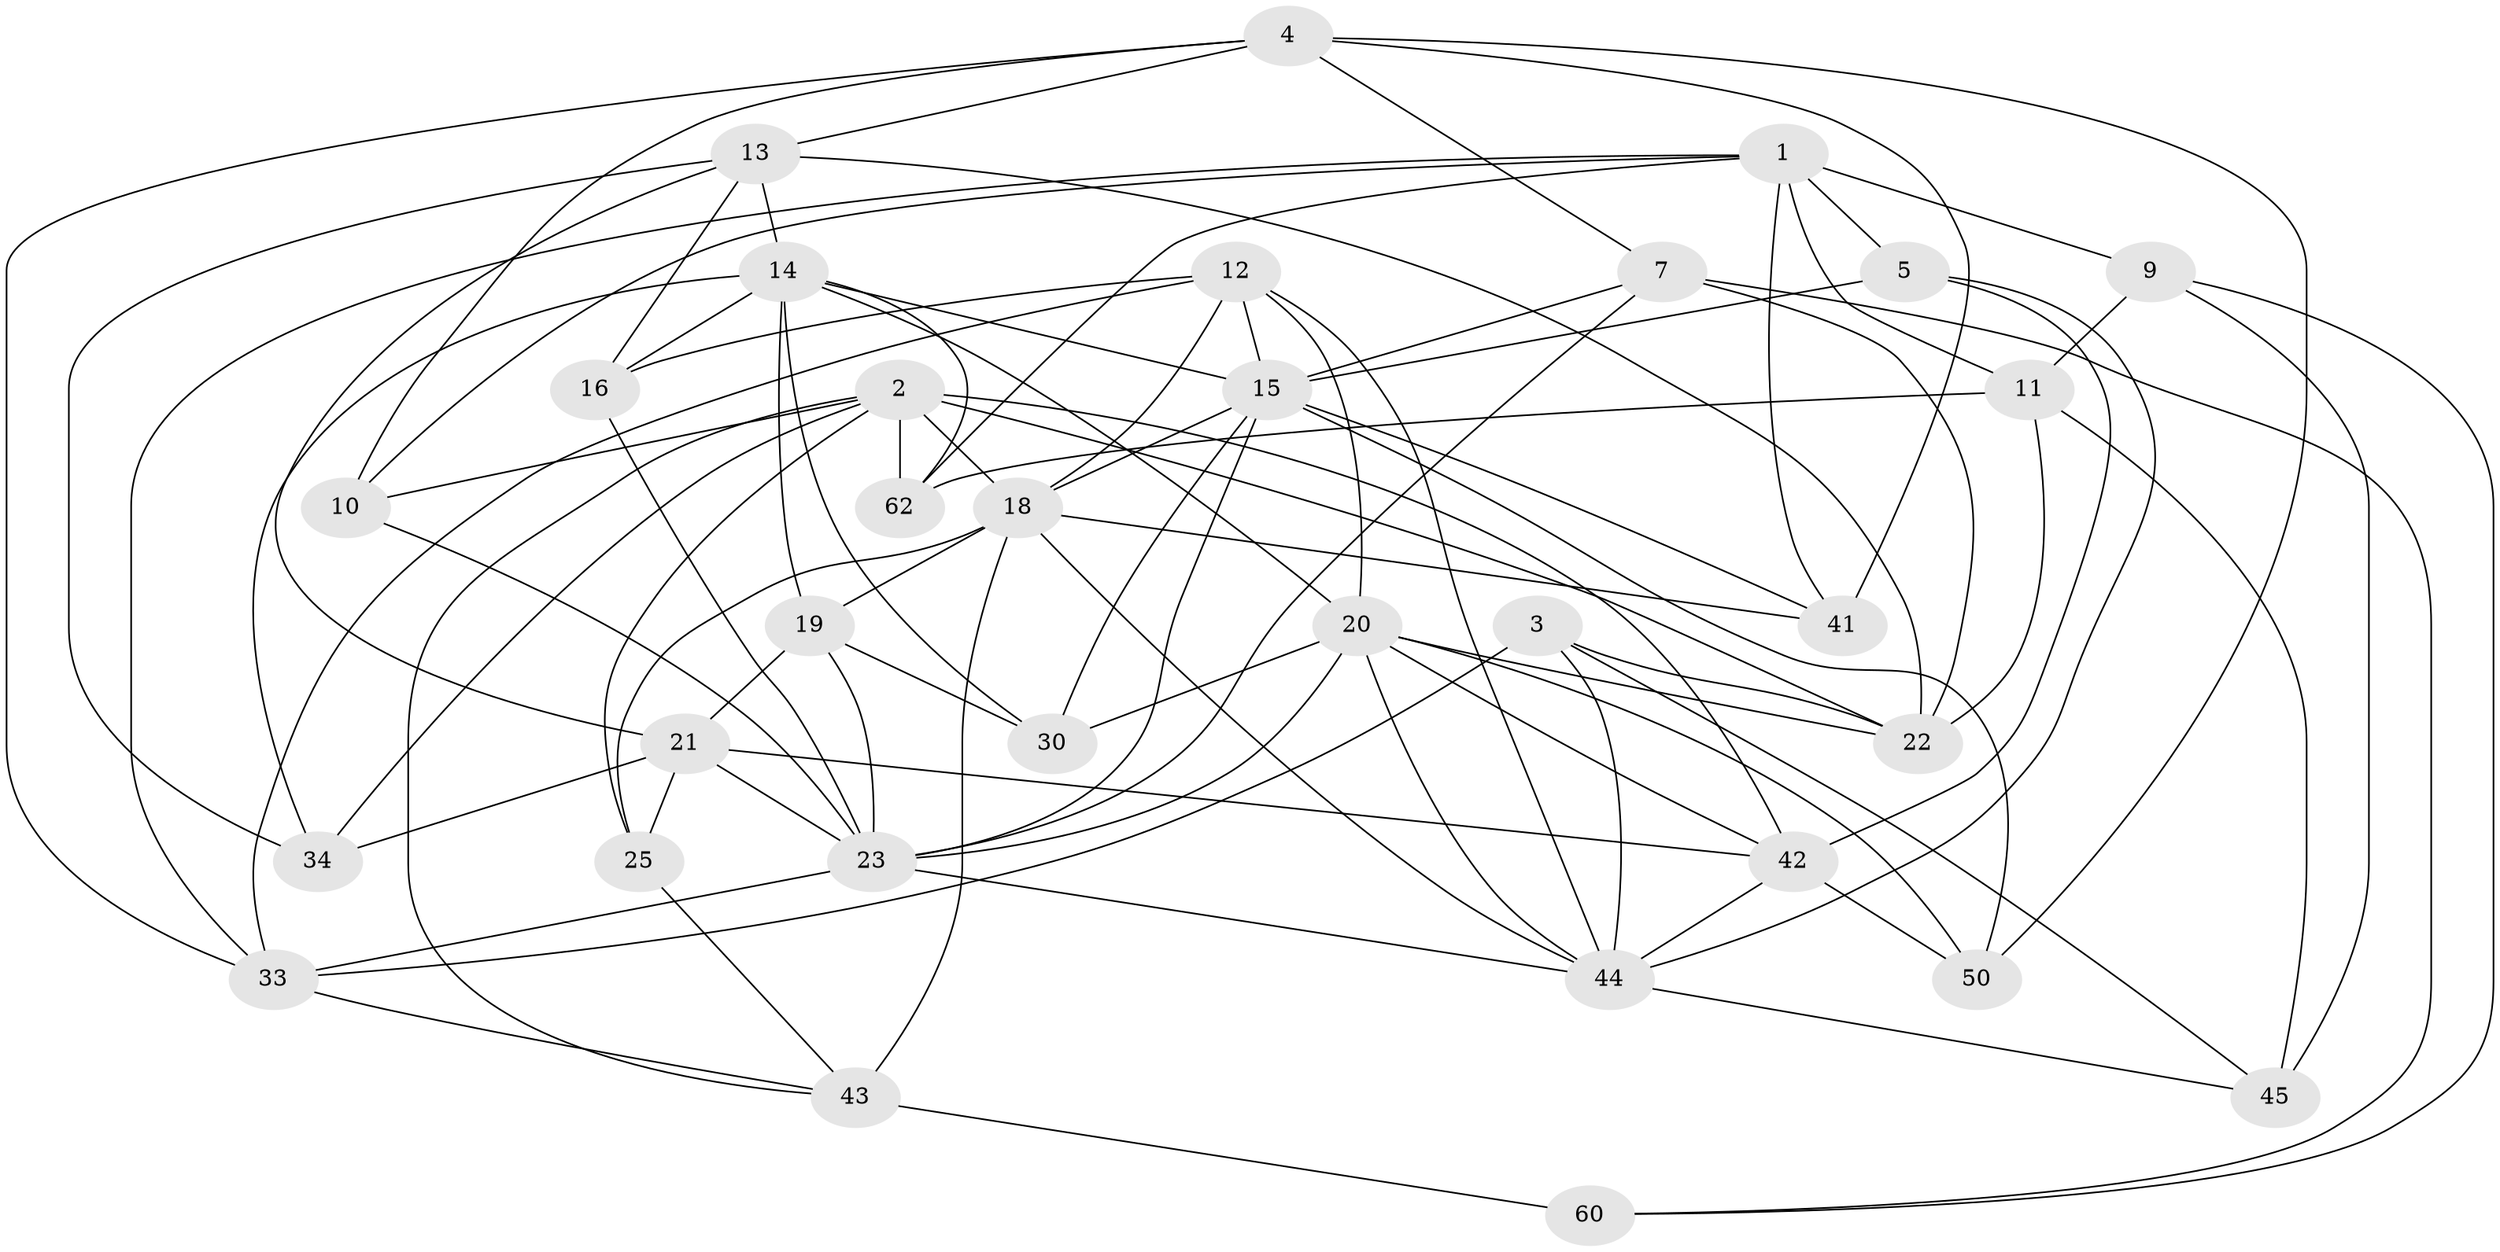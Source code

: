 // original degree distribution, {4: 1.0}
// Generated by graph-tools (version 1.1) at 2025/16/03/09/25 04:16:22]
// undirected, 32 vertices, 89 edges
graph export_dot {
graph [start="1"]
  node [color=gray90,style=filled];
  1 [super="+8+27+6"];
  2 [super="+35"];
  3;
  4 [super="+31"];
  5;
  7 [super="+52"];
  9;
  10;
  11 [super="+64"];
  12 [super="+51"];
  13 [super="+17"];
  14 [super="+63+38"];
  15 [super="+39+37"];
  16;
  18 [super="+24"];
  19 [super="+28+55"];
  20 [super="+59+26"];
  21 [super="+61"];
  22 [super="+48"];
  23 [super="+56+32"];
  25;
  30;
  33 [super="+57"];
  34;
  41;
  42 [super="+47"];
  43 [super="+46"];
  44 [super="+53+49"];
  45;
  50;
  60;
  62;
  1 -- 33;
  1 -- 5;
  1 -- 41;
  1 -- 10;
  1 -- 11 [weight=2];
  1 -- 62;
  1 -- 9;
  2 -- 43;
  2 -- 10;
  2 -- 18;
  2 -- 34;
  2 -- 22;
  2 -- 25;
  2 -- 42;
  2 -- 62;
  3 -- 33;
  3 -- 22;
  3 -- 45;
  3 -- 44;
  4 -- 50;
  4 -- 13;
  4 -- 41;
  4 -- 10;
  4 -- 33;
  4 -- 7;
  5 -- 42;
  5 -- 15;
  5 -- 44;
  7 -- 22;
  7 -- 60;
  7 -- 23 [weight=2];
  7 -- 15;
  9 -- 11;
  9 -- 45;
  9 -- 60;
  10 -- 23;
  11 -- 62;
  11 -- 45;
  11 -- 22;
  12 -- 18;
  12 -- 44;
  12 -- 33;
  12 -- 16;
  12 -- 15;
  12 -- 20;
  13 -- 16;
  13 -- 34;
  13 -- 21;
  13 -- 14;
  13 -- 22;
  14 -- 20;
  14 -- 30;
  14 -- 19 [weight=2];
  14 -- 15 [weight=2];
  14 -- 16;
  14 -- 34;
  14 -- 62;
  15 -- 50;
  15 -- 18;
  15 -- 30;
  15 -- 41;
  15 -- 23;
  16 -- 23;
  18 -- 41;
  18 -- 25;
  18 -- 19;
  18 -- 43;
  18 -- 44;
  19 -- 21;
  19 -- 30;
  19 -- 23;
  20 -- 30;
  20 -- 42;
  20 -- 50;
  20 -- 44;
  20 -- 23;
  20 -- 22;
  21 -- 25;
  21 -- 42;
  21 -- 34;
  21 -- 23;
  23 -- 33;
  23 -- 44;
  25 -- 43;
  33 -- 43;
  42 -- 50;
  42 -- 44;
  43 -- 60 [weight=2];
  44 -- 45;
}
